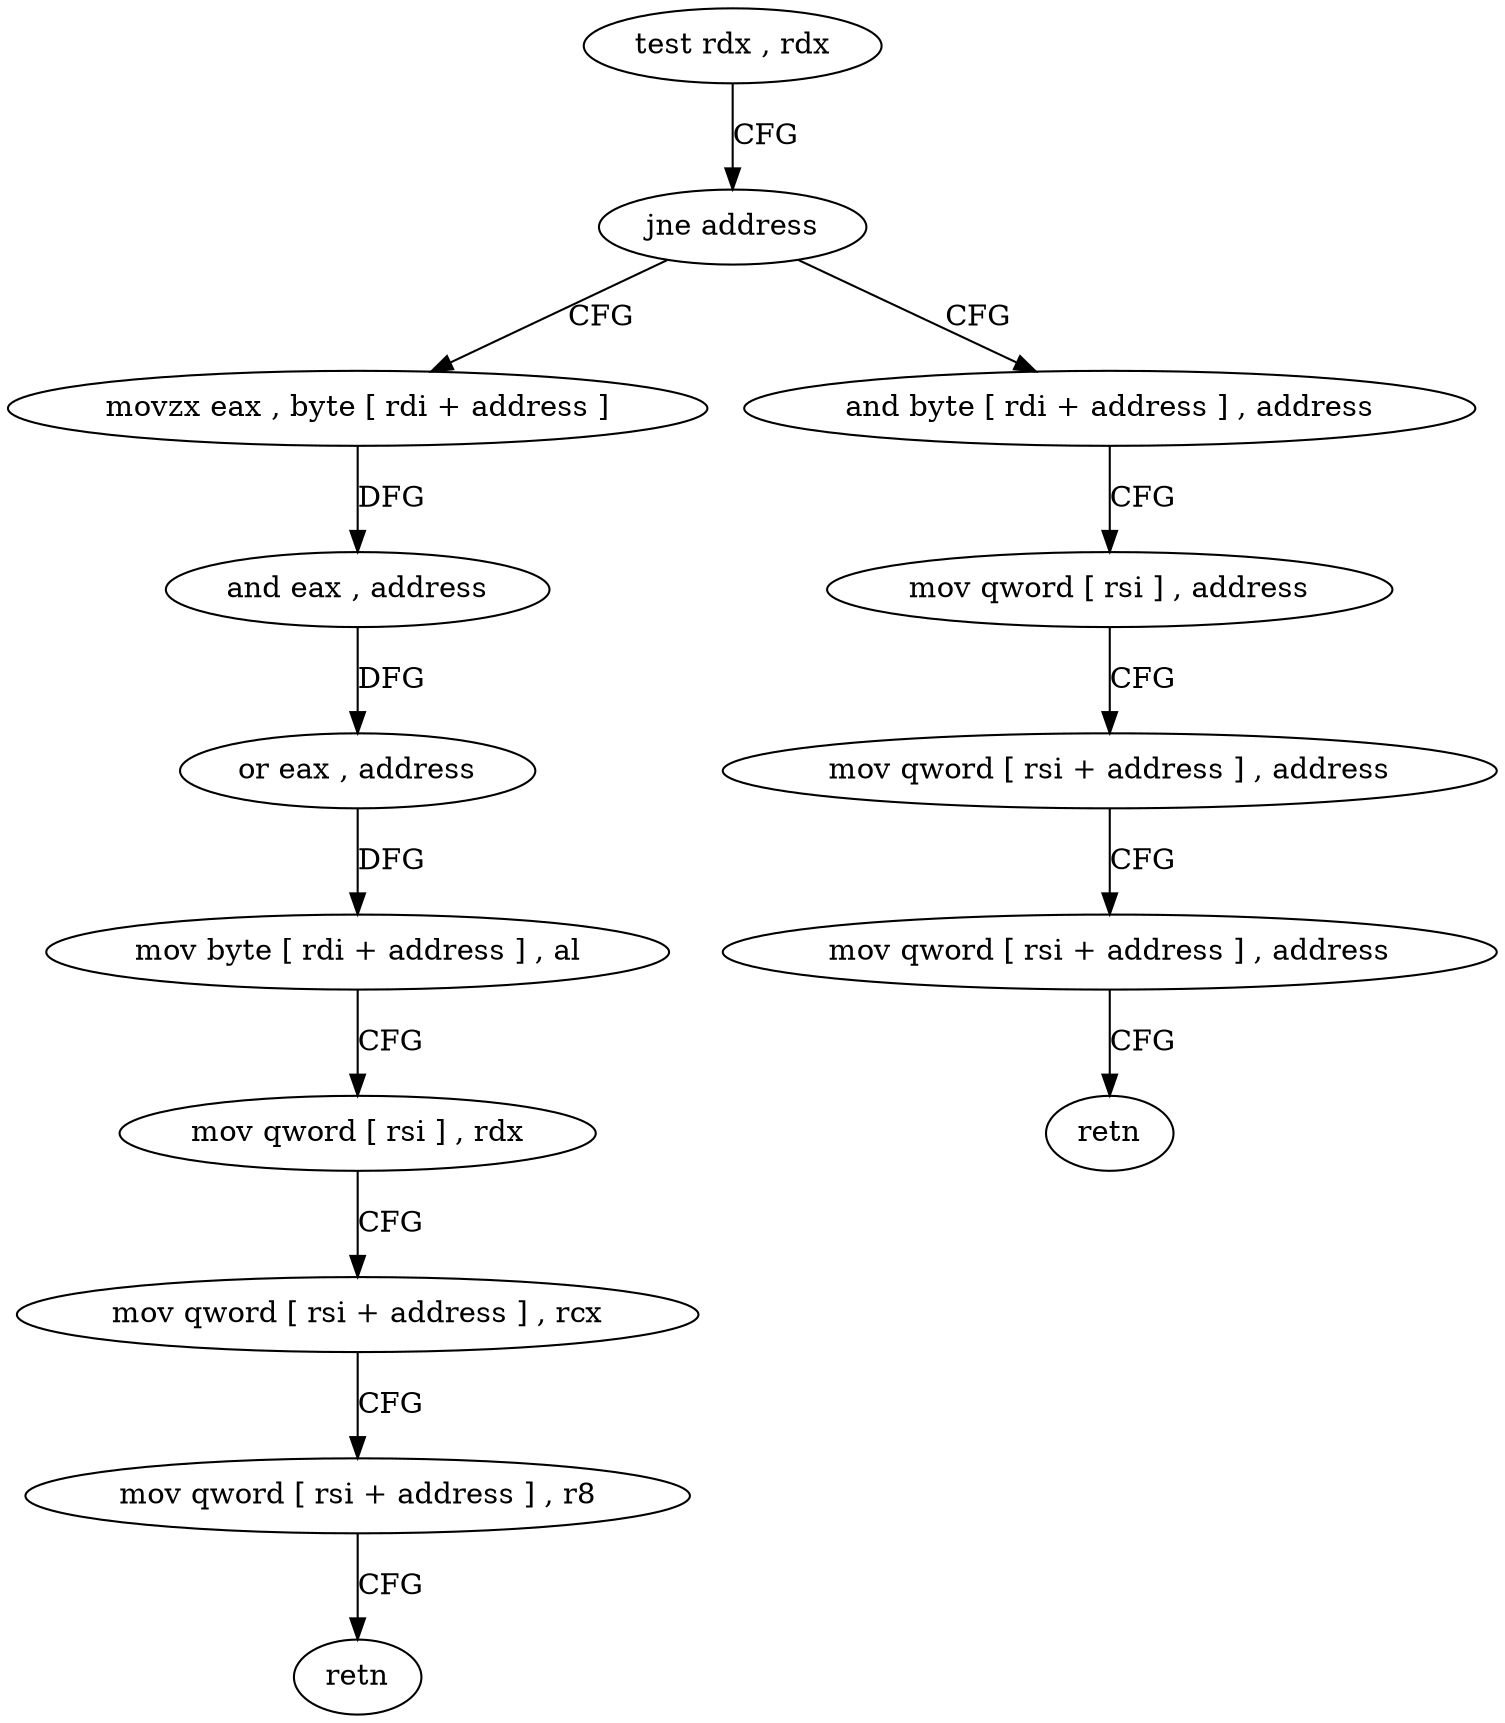 digraph "func" {
"4373037" [label = "test rdx , rdx" ]
"4373040" [label = "jne address" ]
"4373070" [label = "movzx eax , byte [ rdi + address ]" ]
"4373042" [label = "and byte [ rdi + address ] , address" ]
"4373074" [label = "and eax , address" ]
"4373077" [label = "or eax , address" ]
"4373080" [label = "mov byte [ rdi + address ] , al" ]
"4373083" [label = "mov qword [ rsi ] , rdx" ]
"4373086" [label = "mov qword [ rsi + address ] , rcx" ]
"4373090" [label = "mov qword [ rsi + address ] , r8" ]
"4373094" [label = "retn" ]
"4373046" [label = "mov qword [ rsi ] , address" ]
"4373053" [label = "mov qword [ rsi + address ] , address" ]
"4373061" [label = "mov qword [ rsi + address ] , address" ]
"4373069" [label = "retn" ]
"4373037" -> "4373040" [ label = "CFG" ]
"4373040" -> "4373070" [ label = "CFG" ]
"4373040" -> "4373042" [ label = "CFG" ]
"4373070" -> "4373074" [ label = "DFG" ]
"4373042" -> "4373046" [ label = "CFG" ]
"4373074" -> "4373077" [ label = "DFG" ]
"4373077" -> "4373080" [ label = "DFG" ]
"4373080" -> "4373083" [ label = "CFG" ]
"4373083" -> "4373086" [ label = "CFG" ]
"4373086" -> "4373090" [ label = "CFG" ]
"4373090" -> "4373094" [ label = "CFG" ]
"4373046" -> "4373053" [ label = "CFG" ]
"4373053" -> "4373061" [ label = "CFG" ]
"4373061" -> "4373069" [ label = "CFG" ]
}
